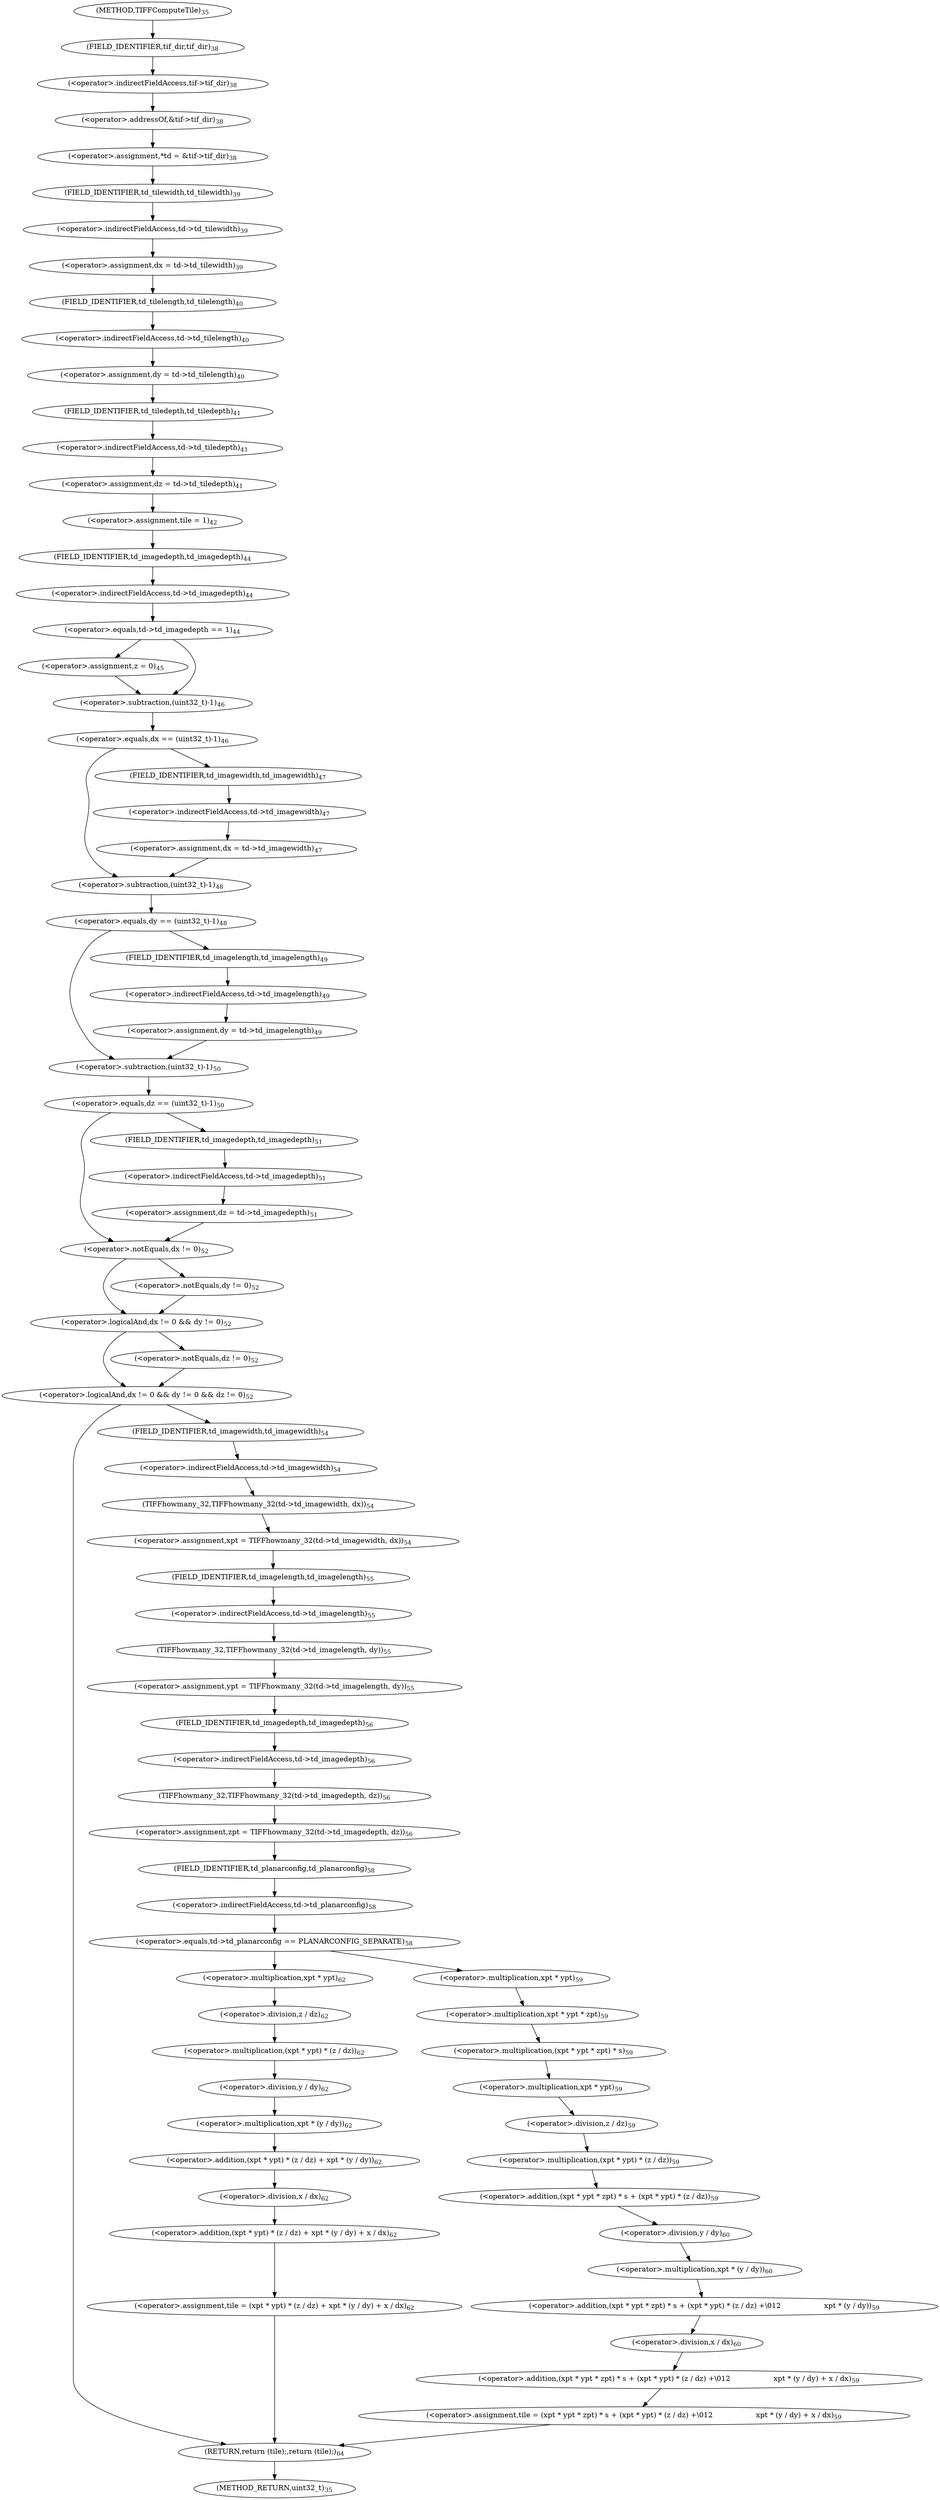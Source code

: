 digraph "TIFFComputeTile" {  
"29184" [label = <(&lt;operator&gt;.assignment,*td = &amp;tif-&gt;tif_dir)<SUB>38</SUB>> ]
"29191" [label = <(&lt;operator&gt;.assignment,dx = td-&gt;td_tilewidth)<SUB>39</SUB>> ]
"29197" [label = <(&lt;operator&gt;.assignment,dy = td-&gt;td_tilelength)<SUB>40</SUB>> ]
"29203" [label = <(&lt;operator&gt;.assignment,dz = td-&gt;td_tiledepth)<SUB>41</SUB>> ]
"29209" [label = <(&lt;operator&gt;.assignment,tile = 1)<SUB>42</SUB>> ]
"29350" [label = <(RETURN,return (tile);,return (tile);)<SUB>64</SUB>> ]
"29186" [label = <(&lt;operator&gt;.addressOf,&amp;tif-&gt;tif_dir)<SUB>38</SUB>> ]
"29193" [label = <(&lt;operator&gt;.indirectFieldAccess,td-&gt;td_tilewidth)<SUB>39</SUB>> ]
"29199" [label = <(&lt;operator&gt;.indirectFieldAccess,td-&gt;td_tilelength)<SUB>40</SUB>> ]
"29205" [label = <(&lt;operator&gt;.indirectFieldAccess,td-&gt;td_tiledepth)<SUB>41</SUB>> ]
"29213" [label = <(&lt;operator&gt;.equals,td-&gt;td_imagedepth == 1)<SUB>44</SUB>> ]
"29223" [label = <(&lt;operator&gt;.equals,dx == (uint32_t)-1)<SUB>46</SUB>> ]
"29235" [label = <(&lt;operator&gt;.equals,dy == (uint32_t)-1)<SUB>48</SUB>> ]
"29247" [label = <(&lt;operator&gt;.equals,dz == (uint32_t)-1)<SUB>50</SUB>> ]
"29259" [label = <(&lt;operator&gt;.logicalAnd,dx != 0 &amp;&amp; dy != 0 &amp;&amp; dz != 0)<SUB>52</SUB>> ]
"29187" [label = <(&lt;operator&gt;.indirectFieldAccess,tif-&gt;tif_dir)<SUB>38</SUB>> ]
"29195" [label = <(FIELD_IDENTIFIER,td_tilewidth,td_tilewidth)<SUB>39</SUB>> ]
"29201" [label = <(FIELD_IDENTIFIER,td_tilelength,td_tilelength)<SUB>40</SUB>> ]
"29207" [label = <(FIELD_IDENTIFIER,td_tiledepth,td_tiledepth)<SUB>41</SUB>> ]
"29214" [label = <(&lt;operator&gt;.indirectFieldAccess,td-&gt;td_imagedepth)<SUB>44</SUB>> ]
"29219" [label = <(&lt;operator&gt;.assignment,z = 0)<SUB>45</SUB>> ]
"29225" [label = <(&lt;operator&gt;.subtraction,(uint32_t)-1)<SUB>46</SUB>> ]
"29229" [label = <(&lt;operator&gt;.assignment,dx = td-&gt;td_imagewidth)<SUB>47</SUB>> ]
"29237" [label = <(&lt;operator&gt;.subtraction,(uint32_t)-1)<SUB>48</SUB>> ]
"29241" [label = <(&lt;operator&gt;.assignment,dy = td-&gt;td_imagelength)<SUB>49</SUB>> ]
"29249" [label = <(&lt;operator&gt;.subtraction,(uint32_t)-1)<SUB>50</SUB>> ]
"29253" [label = <(&lt;operator&gt;.assignment,dz = td-&gt;td_imagedepth)<SUB>51</SUB>> ]
"29260" [label = <(&lt;operator&gt;.logicalAnd,dx != 0 &amp;&amp; dy != 0)<SUB>52</SUB>> ]
"29267" [label = <(&lt;operator&gt;.notEquals,dz != 0)<SUB>52</SUB>> ]
"29272" [label = <(&lt;operator&gt;.assignment,xpt = TIFFhowmany_32(td-&gt;td_imagewidth, dx))<SUB>54</SUB>> ]
"29280" [label = <(&lt;operator&gt;.assignment,ypt = TIFFhowmany_32(td-&gt;td_imagelength, dy))<SUB>55</SUB>> ]
"29288" [label = <(&lt;operator&gt;.assignment,zpt = TIFFhowmany_32(td-&gt;td_imagedepth, dz))<SUB>56</SUB>> ]
"29189" [label = <(FIELD_IDENTIFIER,tif_dir,tif_dir)<SUB>38</SUB>> ]
"29216" [label = <(FIELD_IDENTIFIER,td_imagedepth,td_imagedepth)<SUB>44</SUB>> ]
"29231" [label = <(&lt;operator&gt;.indirectFieldAccess,td-&gt;td_imagewidth)<SUB>47</SUB>> ]
"29243" [label = <(&lt;operator&gt;.indirectFieldAccess,td-&gt;td_imagelength)<SUB>49</SUB>> ]
"29255" [label = <(&lt;operator&gt;.indirectFieldAccess,td-&gt;td_imagedepth)<SUB>51</SUB>> ]
"29261" [label = <(&lt;operator&gt;.notEquals,dx != 0)<SUB>52</SUB>> ]
"29264" [label = <(&lt;operator&gt;.notEquals,dy != 0)<SUB>52</SUB>> ]
"29274" [label = <(TIFFhowmany_32,TIFFhowmany_32(td-&gt;td_imagewidth, dx))<SUB>54</SUB>> ]
"29282" [label = <(TIFFhowmany_32,TIFFhowmany_32(td-&gt;td_imagelength, dy))<SUB>55</SUB>> ]
"29290" [label = <(TIFFhowmany_32,TIFFhowmany_32(td-&gt;td_imagedepth, dz))<SUB>56</SUB>> ]
"29296" [label = <(&lt;operator&gt;.equals,td-&gt;td_planarconfig == PLANARCONFIG_SEPARATE)<SUB>58</SUB>> ]
"29233" [label = <(FIELD_IDENTIFIER,td_imagewidth,td_imagewidth)<SUB>47</SUB>> ]
"29245" [label = <(FIELD_IDENTIFIER,td_imagelength,td_imagelength)<SUB>49</SUB>> ]
"29257" [label = <(FIELD_IDENTIFIER,td_imagedepth,td_imagedepth)<SUB>51</SUB>> ]
"29275" [label = <(&lt;operator&gt;.indirectFieldAccess,td-&gt;td_imagewidth)<SUB>54</SUB>> ]
"29283" [label = <(&lt;operator&gt;.indirectFieldAccess,td-&gt;td_imagelength)<SUB>55</SUB>> ]
"29291" [label = <(&lt;operator&gt;.indirectFieldAccess,td-&gt;td_imagedepth)<SUB>56</SUB>> ]
"29297" [label = <(&lt;operator&gt;.indirectFieldAccess,td-&gt;td_planarconfig)<SUB>58</SUB>> ]
"29302" [label = <(&lt;operator&gt;.assignment,tile = (xpt * ypt * zpt) * s + (xpt * ypt) * (z / dz) +\012                   xpt * (y / dy) + x / dx)<SUB>59</SUB>> ]
"29277" [label = <(FIELD_IDENTIFIER,td_imagewidth,td_imagewidth)<SUB>54</SUB>> ]
"29285" [label = <(FIELD_IDENTIFIER,td_imagelength,td_imagelength)<SUB>55</SUB>> ]
"29293" [label = <(FIELD_IDENTIFIER,td_imagedepth,td_imagedepth)<SUB>56</SUB>> ]
"29299" [label = <(FIELD_IDENTIFIER,td_planarconfig,td_planarconfig)<SUB>58</SUB>> ]
"29304" [label = <(&lt;operator&gt;.addition,(xpt * ypt * zpt) * s + (xpt * ypt) * (z / dz) +\012                   xpt * (y / dy) + x / dx)<SUB>59</SUB>> ]
"29331" [label = <(&lt;operator&gt;.assignment,tile = (xpt * ypt) * (z / dz) + xpt * (y / dy) + x / dx)<SUB>62</SUB>> ]
"29305" [label = <(&lt;operator&gt;.addition,(xpt * ypt * zpt) * s + (xpt * ypt) * (z / dz) +\012                   xpt * (y / dy))<SUB>59</SUB>> ]
"29326" [label = <(&lt;operator&gt;.division,x / dx)<SUB>60</SUB>> ]
"29333" [label = <(&lt;operator&gt;.addition,(xpt * ypt) * (z / dz) + xpt * (y / dy) + x / dx)<SUB>62</SUB>> ]
"29306" [label = <(&lt;operator&gt;.addition,(xpt * ypt * zpt) * s + (xpt * ypt) * (z / dz))<SUB>59</SUB>> ]
"29321" [label = <(&lt;operator&gt;.multiplication,xpt * (y / dy))<SUB>60</SUB>> ]
"29334" [label = <(&lt;operator&gt;.addition,(xpt * ypt) * (z / dz) + xpt * (y / dy))<SUB>62</SUB>> ]
"29347" [label = <(&lt;operator&gt;.division,x / dx)<SUB>62</SUB>> ]
"29307" [label = <(&lt;operator&gt;.multiplication,(xpt * ypt * zpt) * s)<SUB>59</SUB>> ]
"29314" [label = <(&lt;operator&gt;.multiplication,(xpt * ypt) * (z / dz))<SUB>59</SUB>> ]
"29323" [label = <(&lt;operator&gt;.division,y / dy)<SUB>60</SUB>> ]
"29335" [label = <(&lt;operator&gt;.multiplication,(xpt * ypt) * (z / dz))<SUB>62</SUB>> ]
"29342" [label = <(&lt;operator&gt;.multiplication,xpt * (y / dy))<SUB>62</SUB>> ]
"29308" [label = <(&lt;operator&gt;.multiplication,xpt * ypt * zpt)<SUB>59</SUB>> ]
"29315" [label = <(&lt;operator&gt;.multiplication,xpt * ypt)<SUB>59</SUB>> ]
"29318" [label = <(&lt;operator&gt;.division,z / dz)<SUB>59</SUB>> ]
"29336" [label = <(&lt;operator&gt;.multiplication,xpt * ypt)<SUB>62</SUB>> ]
"29339" [label = <(&lt;operator&gt;.division,z / dz)<SUB>62</SUB>> ]
"29344" [label = <(&lt;operator&gt;.division,y / dy)<SUB>62</SUB>> ]
"29309" [label = <(&lt;operator&gt;.multiplication,xpt * ypt)<SUB>59</SUB>> ]
"29176" [label = <(METHOD,TIFFComputeTile)<SUB>35</SUB>> ]
"29352" [label = <(METHOD_RETURN,uint32_t)<SUB>35</SUB>> ]
  "29184" -> "29195" 
  "29191" -> "29201" 
  "29197" -> "29207" 
  "29203" -> "29209" 
  "29209" -> "29216" 
  "29350" -> "29352" 
  "29186" -> "29184" 
  "29193" -> "29191" 
  "29199" -> "29197" 
  "29205" -> "29203" 
  "29213" -> "29219" 
  "29213" -> "29225" 
  "29223" -> "29233" 
  "29223" -> "29237" 
  "29235" -> "29245" 
  "29235" -> "29249" 
  "29247" -> "29257" 
  "29247" -> "29261" 
  "29259" -> "29277" 
  "29259" -> "29350" 
  "29187" -> "29186" 
  "29195" -> "29193" 
  "29201" -> "29199" 
  "29207" -> "29205" 
  "29214" -> "29213" 
  "29219" -> "29225" 
  "29225" -> "29223" 
  "29229" -> "29237" 
  "29237" -> "29235" 
  "29241" -> "29249" 
  "29249" -> "29247" 
  "29253" -> "29261" 
  "29260" -> "29259" 
  "29260" -> "29267" 
  "29267" -> "29259" 
  "29272" -> "29285" 
  "29280" -> "29293" 
  "29288" -> "29299" 
  "29189" -> "29187" 
  "29216" -> "29214" 
  "29231" -> "29229" 
  "29243" -> "29241" 
  "29255" -> "29253" 
  "29261" -> "29260" 
  "29261" -> "29264" 
  "29264" -> "29260" 
  "29274" -> "29272" 
  "29282" -> "29280" 
  "29290" -> "29288" 
  "29296" -> "29309" 
  "29296" -> "29336" 
  "29233" -> "29231" 
  "29245" -> "29243" 
  "29257" -> "29255" 
  "29275" -> "29274" 
  "29283" -> "29282" 
  "29291" -> "29290" 
  "29297" -> "29296" 
  "29302" -> "29350" 
  "29277" -> "29275" 
  "29285" -> "29283" 
  "29293" -> "29291" 
  "29299" -> "29297" 
  "29304" -> "29302" 
  "29331" -> "29350" 
  "29305" -> "29326" 
  "29326" -> "29304" 
  "29333" -> "29331" 
  "29306" -> "29323" 
  "29321" -> "29305" 
  "29334" -> "29347" 
  "29347" -> "29333" 
  "29307" -> "29315" 
  "29314" -> "29306" 
  "29323" -> "29321" 
  "29335" -> "29344" 
  "29342" -> "29334" 
  "29308" -> "29307" 
  "29315" -> "29318" 
  "29318" -> "29314" 
  "29336" -> "29339" 
  "29339" -> "29335" 
  "29344" -> "29342" 
  "29309" -> "29308" 
  "29176" -> "29189" 
}
